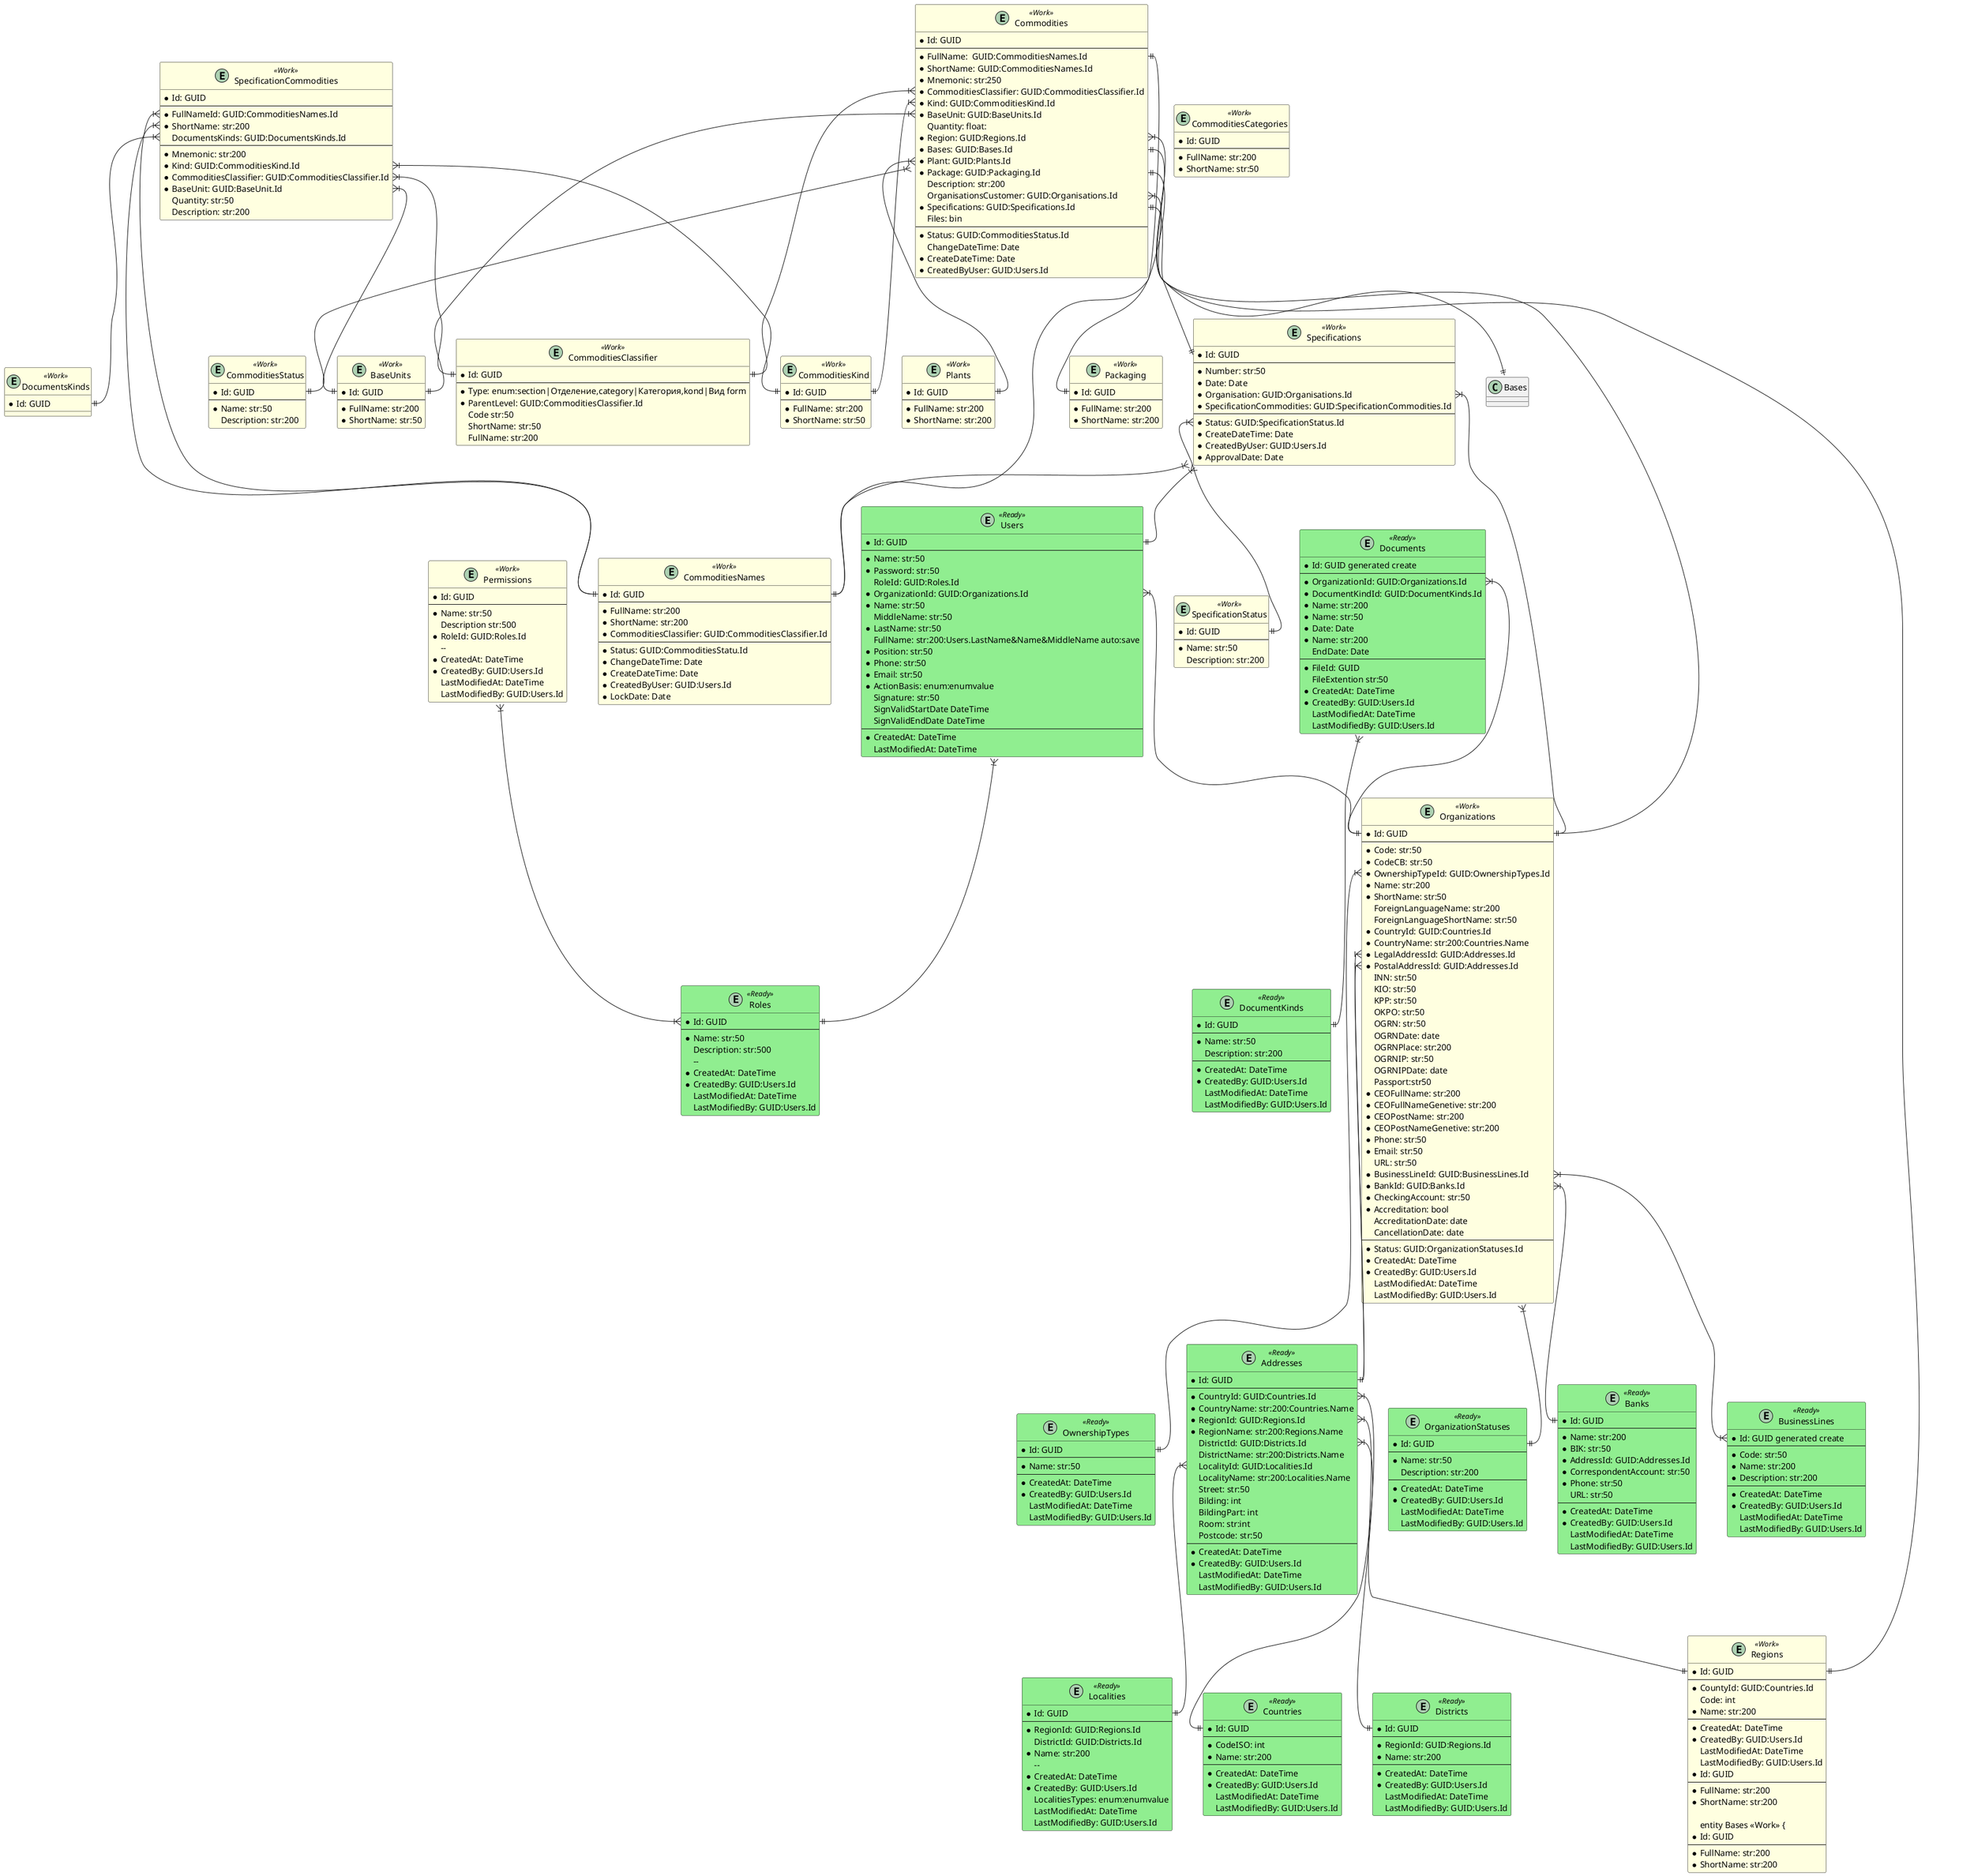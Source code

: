 @startuml "CTS Object Diagram"
/'**Легенда 

Типы данных (DataType):
    str:<long>                  Строка (string) определенной длинны в символах, размер лучше всего указывать кратным 8, т.е. 32, 64, 128, 256 и т.д., минимальная длина строки 32 символа.
    text                        Текст (text) неограниченно длинны.
    int                         Беззнаковое целое число (integer).
    float:<accuracy>            Число (numeric). Вещественное число с определенной точностью. Точность определяется количеством знаков после запятой в формате .<число знаковпосле запятой>.
    date:<mask>                 Дата (date). С помощью маски задается формат вводимого значения, dd, mm, yy, yyyy. Например: dd.mm.yyyy т.д.
    time:<mask>                 Время (time). С помощью маски задается формат вводимого значения, элементы маски hh, mm, ss. Пример: hh:mm:ss, hh:mm, mm:ss и т.д.
    datetime:<mask>             Дата и время (datetime). Дата, дата и время с определенной точностью. С помощью маски задается формат вводимого значения dd.mm.yyyy(yy)_hh:mm:ss, или dd.mm.yyyy(yy).
    bool                        Логический (boolean). Логическое значение - Истина/Лож. Используется для чек-боксов и радио-кнопок.
    enum:enumvalue              Перечисление (enumeration). Значения перечисления указываются в следующей строке в <enumvalue:>, в виде комментария обозначаемом "'", через "," в формате enumvalue:<Id>|<Name>. Перечисление, используется для полей с выпадающим списком к количеством значенией не более 5-10.
    bin                         Бинарный (binary) тип данных. Используется для указания на то что в поле будут хранится именно бинарные данные, например, хэши и т.д.
    GUID                        Глобальный уникльный идентификатор.  

Формат описания объектов (сущьностей):
    EntityName                  Имя объекта.
    EntityStage                 Состояние объекта, Work (в работе)/Ready (готово).
    DataType:argument           Тип данных и даполнительный аргумент, напимер длина строки для строкового реквизита.
    RefrerenceObject.Requsite   Указание на то что данные в рекыизит нужно взять из реквизита указанного объекта, указывается при необходимости.     
    Mandatory                   Знаком "*" - реквизит обязательный для заполнения.

    /'Наименование объекта'/ entity EntityName <<EntityStage>> {
        /'Наименование реквизита'/<Mandatory>RequisiteName: DataType:argument:RefrerenceObject.Requsite
    }        
'/


'**Оформление объектов
skinparam class {
/'Готово'/      BackgroundColor<<Ready>>    LightGreen
/'В работе'/    BackgroundColor<<Work>>     LightYellow
}

'**Таблицы

/'Пользователи'/ entity Users <<Ready>> {
    *Id: GUID
    --
    /'Имя пользователя'/ *Name: str:50
    /'Пароль'/ *Password: str:50
    /'Роль'/ RoleId: GUID:Roles.Id
    /'Организация'/ *OrganizationId: GUID:Organizations.Id
    /'Имя'/ *Name: str:50
    /'Отчество'/ MiddleName: str:50
    /'Фамилия'/ *LastName: str:50
    /'ФИО'/ FullName: str:200:Users.LastName&Name&MiddleName auto:save
    /'Должность'/ *Position: str:50
    /'Телефон'/ *Phone: str:50
    /'Е-мэйл'/ *Email: str:50
    /'Действует на основании)'/ *ActionBasis: enum:enumvalue
    'enumvalue:0|Устава, 1|Доверенности
    /'ЭЦП'/ Signature: str:50
    /'Дата начала действия ЭЦП'/ SignValidStartDate DateTime
    /'Дата окончания действия ЭЦП'/ SignValidEndDate DateTime
    --
    /'Создано'/ *CreatedAt: DateTime
    /'Модифицировано'/ LastModifiedAt: DateTime
}

/'Роли'/ entity Roles <<Ready>> {
    *Id: GUID
    --
    /'Имя'/ *Name: str:50
    /'Описание'/ Description: str:500
     --
    /'Создано'/ *CreatedAt: DateTime
    /'Кем создано'/ *CreatedBy: GUID:Users.Id
    /'Модифицировано'/ LastModifiedAt: DateTime
    /'Кем модифицировано'/ LastModifiedBy: GUID:Users.Id
}

/'Разрешения'/ entity Permissions <<Work>> {
'?Нужно продумать как будем описывать разрешения для отдельных объектов?
    *Id: GUID
    --
    /'Имя'/ *Name: str:50
    /'Описание'/ Description str:500
    /'Роль'/ *RoleId: GUID:Roles.Id
     --
    /'Создано'/ *CreatedAt: DateTime
    /'Кем создано'/ *CreatedBy: GUID:Users.Id
    /'Модифицировано'/ LastModifiedAt: DateTime
    /'Кем модифицировано'/ LastModifiedBy: GUID:Users.Id
}

/'Адреса'/ entity Addresses <<Ready>> {
    *Id: GUID
    --
    /'Страна'/ *CountryId: GUID:Countries.Id
    /'Страна'/ *CountryName: str:200:Countries.Name
    /'Регион'/ *RegionId: GUID:Regions.Id
    /'Регион'/ *RegionName: str:200:Regions.Name
    /'Район'/ DistrictId: GUID:Districts.Id
    /'Район'/ DistrictName: str:200:Districts.Name
    /'Населенный пункт'/ LocalityId: GUID:Localities.Id
    /'Населенный пункт'/ LocalityName: str:200:Localities.Name
    /'Улица'/ Street: str:50
    /'Дом'/ Bilding: int
    /'Корпус'/ BildingPart: int
    /'Комната'/ Room: str:int
    /'Индекс'/ Postcode: str:50
    --
    /'Создано'/ *CreatedAt: DateTime
    /'Кем создано'/ *CreatedBy: GUID:Users.Id
    /'Модифицировано'/ LastModifiedAt: DateTime
    /'Кем модифицировано'/ LastModifiedBy: GUID:Users.Id
}

/'Страны'/ entity Countries <<Ready>> {
    *Id: GUID
    --
    /'Код'/ *CodeISO: int
    /'Наименование'/ *Name: str:200
    --
    /'Создано'/ *CreatedAt: DateTime
    /'Кем создано'/ *CreatedBy: GUID:Users.Id
    /'Модифицировано'/ LastModifiedAt: DateTime
    /'Кем модифицировано'/ LastModifiedBy: GUID:Users.Id
}

/'Регионы'/ entity Regions <<Ready>> {
    *Id: GUID
    --
    /'Страна'/ *СountyId: GUID:Countries.Id
    /'Код'/ Code: int
    /'Наименование'/ *Name: str:200
    --
    /'Создано'/ *CreatedAt: DateTime
    /'Кем создано'/ *CreatedBy: GUID:Users.Id
    /'Модифицировано'/ LastModifiedAt: DateTime
    /'Кем модифицировано'/ LastModifiedBy: GUID:Users.Id
}

/'Районы'/ entity Districts <<Ready>> {
    *Id: GUID
    --
    /'Регион'/ *RegionId: GUID:Regions.Id
    /'Наименование'/ *Name: str:200
    --
    /'Создано'/ *CreatedAt: DateTime
    /'Кем создано'/ *CreatedBy: GUID:Users.Id
    /'Модифицировано'/ LastModifiedAt: DateTime
    /'Кем модифицировано'/ LastModifiedBy: GUID:Users.Id
}

/'Населенные пункты'/ entity Localities <<Ready>> {
    *Id: GUID
    --
    /'Регион'/ *RegionId: GUID:Regions.Id
    /'Район'/ DistrictId: GUID:Districts.Id
    /'Наименование'/ *Name: str:200
     --
    /'Создано'/ *CreatedAt: DateTime
    /'Кем создано'/ *CreatedBy: GUID:Users.Id
    /'Типы населенных пунктов'/ LocalitiesTypes: enum:enumvalue
    'enumvalue: 0|Индекс,10|Город,20|Поселок,21|Станица,30|Древня,31|Село,32|Хутор,40|Станция,41|ЖД станция
    /'Модифицировано'/ LastModifiedAt: DateTime
    /'Кем модифицировано'/ LastModifiedBy: GUID:Users.Id
}

/'Организации-участники торгов'/ entity Organizations <<Work>> {
    *Id: GUID
    --
    /'Код'/ *Code: str:50
    /'Код ЦБ'/*CodeCB: str:50
    /'Форма собственности'/ *OwnershipTypeId: GUID:OwnershipTypes.Id 
    /'Наименование'/ *Name: str:200
    /'Сокращенно наименование'/ *ShortName: str:50
    /'Полное наименование на иностранном языке'/ ForeignLanguageName: str:200
    /'Краткое наименование на иностранном языке'/ ForeignLanguageShortName: str:50
    /'Страна'/*CountryId: GUID:Countries.Id
    /'Страна'/ *CountryName: str:200:Countries.Name
    /'Юридический адрес'/ *LegalAddressId: GUID:Addresses.Id
    /'Почтовый адрес'/ *PostalAddressId: GUID:Addresses.Id
    /'ИНН'/ INN: str:50
    /'КИО'/ KIO: str:50
    /'КПП'/ KPP: str:50
    /'ОКПО'/ OKPO: str:50
    /'ОГРН'/ OGRN: str:50
    /'Дата присвоения ОГРН'/ OGRNDate: date
    /'Место выдачи ОГРН'/ OGRNPlace: str:200
    /'ОГРНИП'/ OGRNIP: str:50
    /'Дата регистрации ИП'/ OGRNIPDate: date
    /'Паспорт'/ Passport:str50
    /'ФИО руководителя'/ *CEOFullName: str:200
    /'ФИО руководителя в родительном падеже'/ *CEOFullNameGenetive: str:200
    /'Должность руководителя'/ *CEOPostName: str:200
    /'Должность руководителя в родительном падеже'/ *CEOPostNameGenetive: str:200
    /'Телефон'/ *Phone: str:50
    /'Е-мэйл'/ *Email: str:50
    /'Web-адрес'/ URL: str:50
    /'Вид деятельности по ОКВЭД'/ *BusinessLineId: GUID:BusinessLines.Id
    /'Банк'/ *BankId: GUID:Banks.Id
    /'Расчетный счёт'/ *CheckingAccount: str:50
    /'???Аккредитация'/ *Accreditation: bool
    /'???Дата аккредитации'/ AccreditationDate: date 
    /'???Дата отмены аккредитации'/ CancellationDate: date 
    --
    /'Статус'/ *Status: GUID:OrganizationStatuses.Id
    /'Создано'/ *CreatedAt: DateTime
    /'Кем создано'/ *CreatedBy: GUID:Users.Id
    /'Модифицировано'/ LastModifiedAt: DateTime
    /'Кем модифицировано'/ LastModifiedBy: GUID:Users.Id
}

/'Статус организации'/ entity OrganizationStatuses <<Ready>> {
    *Id: GUID
    --
    /'Название'/ *Name: str:50
    /'Описание'/ Description: str:200
    --
    /'Создано'/ *CreatedAt: DateTime
    /'Кем создано'/ *CreatedBy: GUID:Users.Id
    /'Модифицировано'/ LastModifiedAt: DateTime
    /'Кем модифицировано'/ LastModifiedBy: GUID:Users.Id
}

/'Формы собственности'/  entity OwnershipTypes <<Ready>> {
    *Id: GUID
    --
    /'Полное наименование'/ *Name: str:50
    --
    /'Создано'/ *CreatedAt: DateTime
    /'Кем создано'/ *CreatedBy: GUID:Users.Id
    /'Модифицировано'/ LastModifiedAt: DateTime
    /'Кем модифицировано'/ LastModifiedBy: GUID:Users.Id
} 

/'Банки'/ entity Banks <<Ready>> {
    *Id: GUID
    --
    /'Наименование'/ *Name: str:200
    /'БИК'/ *BIK: str:50
    /'Адрес'/ *AddressId: GUID:Addresses.Id
    /'Корресподентский счёт'/ *CorrespondentAccount: str:50
    /'Телефон'/ *Phone: str:50
    /'Веб-адрес'/ URL: str:50
    --
    /'Создано'/ *CreatedAt: DateTime
    /'Кем создано'/ *CreatedBy: GUID:Users.Id
    /'Модифицировано'/ LastModifiedAt: DateTime
    /'Кем модифицировано'/ LastModifiedBy: GUID:Users.Id
}

/'Виды деятельности по ОКВЭД'/ entity BusinessLines <<Ready>> {
    *Id: GUID generated create
    --
    /'Код'/ *Code: str:50
    /'Наименование'/ *Name: str:200
    /'Расшифровка'/ *Description: str:200
    --
    /'Создано'/ *CreatedAt: DateTime
    /'Кем создано'/ *CreatedBy: GUID:Users.Id
    /'Модифицировано'/ LastModifiedAt: DateTime
    /'Кем модифицировано'/ LastModifiedBy: GUID:Users.Id
}

/'Документы'/ entity Documents <<Ready>> {
    *Id: GUID generated create
    --
    /'Организация'/ *OrganizationId: GUID:Organizations.Id
    /'Вид документа'/ *DocumentKindId: GUID:DocumentKinds.Id 
    /'Наименование документа'/ *Name: str:200
    /'Номер документа'/ *Name: str:50
    /'Дата документа'/ *Date: Date
    /'Тема документа'/ *Name: str:200
    /'Дата завердения действия'/ EndDate: Date
    --
    /'Сффлка на документ в файловом зранилище'/ *FileId: GUID
    /'Расширение файла'/ FileExtention str:50
    /'Создано'/ *CreatedAt: DateTime
    /'Кем создано'/ *CreatedBy: GUID:Users.Id
    /'Модифицировано'/ LastModifiedAt: DateTime
    /'Кем модифицировано'/ LastModifiedBy: GUID:Users.Id
}

/'Вид документа'/ entity DocumentKinds <<Ready>>{
    *Id: GUID
    --
    /'Наименование'/ *Name: str:50
    /'Описание'/ Description: str:200
    --
    /'Создано'/ *CreatedAt: DateTime
    /'Кем создано'/ *CreatedBy: GUID:Users.Id
    /'Модифицировано'/ LastModifiedAt: DateTime
    /'Кем модифицировано'/ LastModifiedBy: GUID:Users.Id
}

/'New 09/12/21'/

/'Каталог ТРУ'/
 entity Commodities <<Work>> { 
    *Id: GUID
    --
    /'Наименование товара'/ *FullName:  GUID:CommoditiesNames.Id
    /'Краткое название'/ *ShortName: GUID:CommoditiesNames.Id
    /'??? Мнемоника'/ *Mnemonic: str:250
    /'Классификатор товаров'/ *CommoditiesClassifier: GUID:CommoditiesClassifier.Id
    /'Вид товара'/ *Kind: GUID:CommoditiesKind.Id
    /'Лот (единица измерения товара)'/ *BaseUnit: GUID:BaseUnits.Id
    /'Размер лота'/ Quantity: float: 
    /'??? Регион поставки'/ *Region: GUID:Regions.Id
    /'??? Базис поставки (склады, станции)'/ *Bases: GUID:Bases.Id
    /'Завод-производитель'/ *Plant: GUID:Plants.Id
    /'Упаковка'/ *Package: GUID:Packaging.Id
    /'Описание товара'/ Description: str:200
    /'Продавец'/ OrganisationsCustomer: GUID:Organisations.Id
    /'Спецификация'/ *Specifications: GUID:Specifications.Id
    /'Сопроводительные документы'/ Files: bin
    --
    /'Статус'/ *Status: GUID:CommoditiesStatus.Id
    /'Дата изменения'/ ChangeDateTime: Date
    /'Дата создания'/ *CreateDateTime: Date
    /'Автор'/ *CreatedByUser: GUID:Users.Id
}

/'Наименование товара'/ entity CommoditiesNames <<Work>> {
    *Id: GUID
    --
    /'Название'/ *FullName: str:200
    /'Краткое название'/ *ShortName: str:200
    /'Классификатор товаров'/ *CommoditiesClassifier: GUID:CommoditiesClassifier.Id
    --
    /'Статус'/ *Status: GUID:CommoditiesStatu.Id
    /'Дата изменения'/ *ChangeDateTime: Date
    /'Дата создания'/ *CreateDateTime: Date
    /'Автор'/ *CreatedByUser: GUID:Users.Id
    /'Дата блокировки'/ *LockDate: Date
}

/'Спецификация биржевых товаров'/ entity Specifications <<Work>> {
    *Id: GUID
    --
    /'Номер'/ *Number: str:50
    /'Дата'/ *Date: Date
    /'Участник торгов'/ *Organisation: GUID:Organisations.Id
    /'Перечень берживых товаров (табличная часть)'/ *SpecificationCommodities: GUID:SpecificationCommodities.Id
    --
    /'Статус'/ *Status: GUID:SpecificationStatus.Id
    /'Дата создания'/ *CreateDateTime: Date
    /'Автор'/ *CreatedByUser: GUID:Users.Id
    /'Дата утверждения'/ *ApprovalDate: Date
}

/'Перечень биржевых товаров в спецификации'/ entity SpecificationCommodities <<Work>>{
    *Id: GUID 
    --
    /'Наименование товара'/ *FullNameId: GUID:CommoditiesNames.Id
    /'Краткое название'/ *ShortName: str:200
    /'Виды сопроводительных документов'/ DocumentsKinds: GUID:DocumentsKinds.Id
    --
    /'??? Мнемоника'/ *Mnemonic: str:200
    /'Вид товара'/ *Kind: GUID:CommoditiesKind.Id
    /'Классификатор товаров'/ *CommoditiesClassifier: GUID:CommoditiesClassifier.Id
    /'Лот (единица измерения товара)'/ *BaseUnit: GUID:BaseUnit.Id
    /'Размер лота'/ Quantity: str:50
    /'Описание товара'/ Description: str:200
}

'**Справочники

/'Статусы Каталога ТРУ'/ entity CommoditiesStatus <<Work>>{
    *Id: GUID
    --
    /'Название'/ *Name: str:50
    /'Описание'/ Description: str:200
}

/'Статус Cпецификации'/ entity SpecificationStatus <<Work>>{
    *Id: GUID
    --
    /'Название'/ *Name: str:50
    /'Описание'/ Description: str:200
}

/'Виды сопроводительных документов'/ entity DocumentsKinds <<Work>>{
    *Id: GUID
}

/'Категория товара'/ entity CommoditiesCategories <<Work>> {
    *Id: GUID
    --
    /'Название'/ *FullName: str:200
    /'Краткое название'/ *ShortName: str:50
}

/'Вид товара'/ entity CommoditiesKind <<Work>> {
    *Id: GUID
    --
    /'Название'/ *FullName: str:200
    /'Краткое название'/ *ShortName: str:50
}

/'Единица измерения'/ entity BaseUnits <<Work>> {
    *Id: GUID
    --
    /'Название'/ *FullName: str:200
    /'Краткое название'/ *ShortName: str:50
}

/'Регион поставки'/ entity Regions <<Work>> {
    *Id: GUID
    --
    /'Название'/ *FullName: str:200
    /'Краткое название'/ *ShortName: str:200

/'Базис поставки'/ entity Bases <<Work>> {
    *Id: GUID
    --
    /'Название'/ *FullName: str:200
    /'Краткое название'/ *ShortName: str:200
}

/'Завод-производитель'/ entity Plants <<Work>> {
    *Id: GUID
    --
    /'Название'/ *FullName: str:200
    /'Краткое название'/ *ShortName: str:200
}

/'Упаковка'/ entity Packaging <<Work>> {
    *Id: GUID
    --
    /'Название'/ *FullName: str:200
    /'Краткое название'/ *ShortName: str:200
}

/'Классификатор товаров'/ entity CommoditiesClassifier <<Work>> {
    *Id: GUID
    --
    /'Тип записи'/ *Type: enum:section|Отделение,category|Категория,kond|Вид form
    /'Уровень родитель'/ *ParentLevel: GUID:CommoditiesClassifier.Id
    /'Код'/ Code str:50
    /'Краткое наименование'/ ShortName: str:50
    /'Полное наименование'/ FullName: str:200
 }
/'--------------------'/

'Пользователи
    Users::OrganizationId }|--|| Organizations::Id
    Users::RolesId }|--|| Roles::Id
    
'Разрешения'
    Permissions::RolesId }|--|{ Roles::Id

'Адреса
    Addresses::CountryId }|--|| Countries::Id
    Addresses::RegionId }|--|| Regions::Id
    Addresses::DistrictId }|--|| Districts::Id
    Addresses::LocalityId }|--|| Localities::Id

'Организация
    
    Organizations::OwnershipTypeId }|--|| OwnershipTypes::Id
    Organizations::BusinessLineId }|--|{ BusinessLines::Id
    Organizations::LegalAddressId }|--|| Addresses::Id
    Organizations::PostalAddressId }|--|| Addresses::Id
    Organizations::BankId }|--|| Banks::Id
    Organizations::OrganizationStatusId }|--|| OrganizationStatuses::Id

'Документация
    Documents::OrganizationId }|--|| Organizations::Id
    Documents::DocumentKindsId }|--|| DocumentKinds::Id

/'New 09/12/21'/
'Каталог ТРУ'
    Commodities::FullName ||--|| CommoditiesNames::Id
    Commodities::Kind }|--|| CommoditiesKind::Id
    Commodities::BaseUnit }|--|| BaseUnits::Id
    Commodities::Region }|--|| Regions::Id
    Commodities::CommoditiesClassifier }|--|| CommoditiesClassifier::Id
    Commodities::Package ||--|| Packaging::Id
    Commodities::Bases ||--|| Bases::Id
    Commodities::Plant }|--|| Plants::Id
    Commodities::OrganisationsCustomer }|--|| Organizations::Id
    Commodities::CatalogStatus }|--|| CommoditiesStatus::Id
    Commodities::Specifications ||--|| Specifications::Id 

'Спецификация биржевых товаров
    Specifications::Organisation }|--|| Organizations::Id
    Specifications::CommoditiesName }|--|| CommoditiesNames::Id
    Specifications::Сreator }|--|| Users::Id
    Specifications::SpecificationStatus }|--|| SpecificationStatus::Id

'Перечень берживых товаров
    SpecificationCommodities::FullName }|--|| CommoditiesNames::Id
    SpecificationCommodities::ShortName }|--|| CommoditiesNames::Id
    SpecificationCommodities::Kind }|--|| CommoditiesKind::Id
    SpecificationCommodities::CommoditiesClassifier }|--|| CommoditiesClassifier::Id
    SpecificationCommodities::BaseUnit }|--|| BaseUnits::Id
    SpecificationCommodities::DocumentsKinds }|--|| DocumentsKinds::Id

@enduml